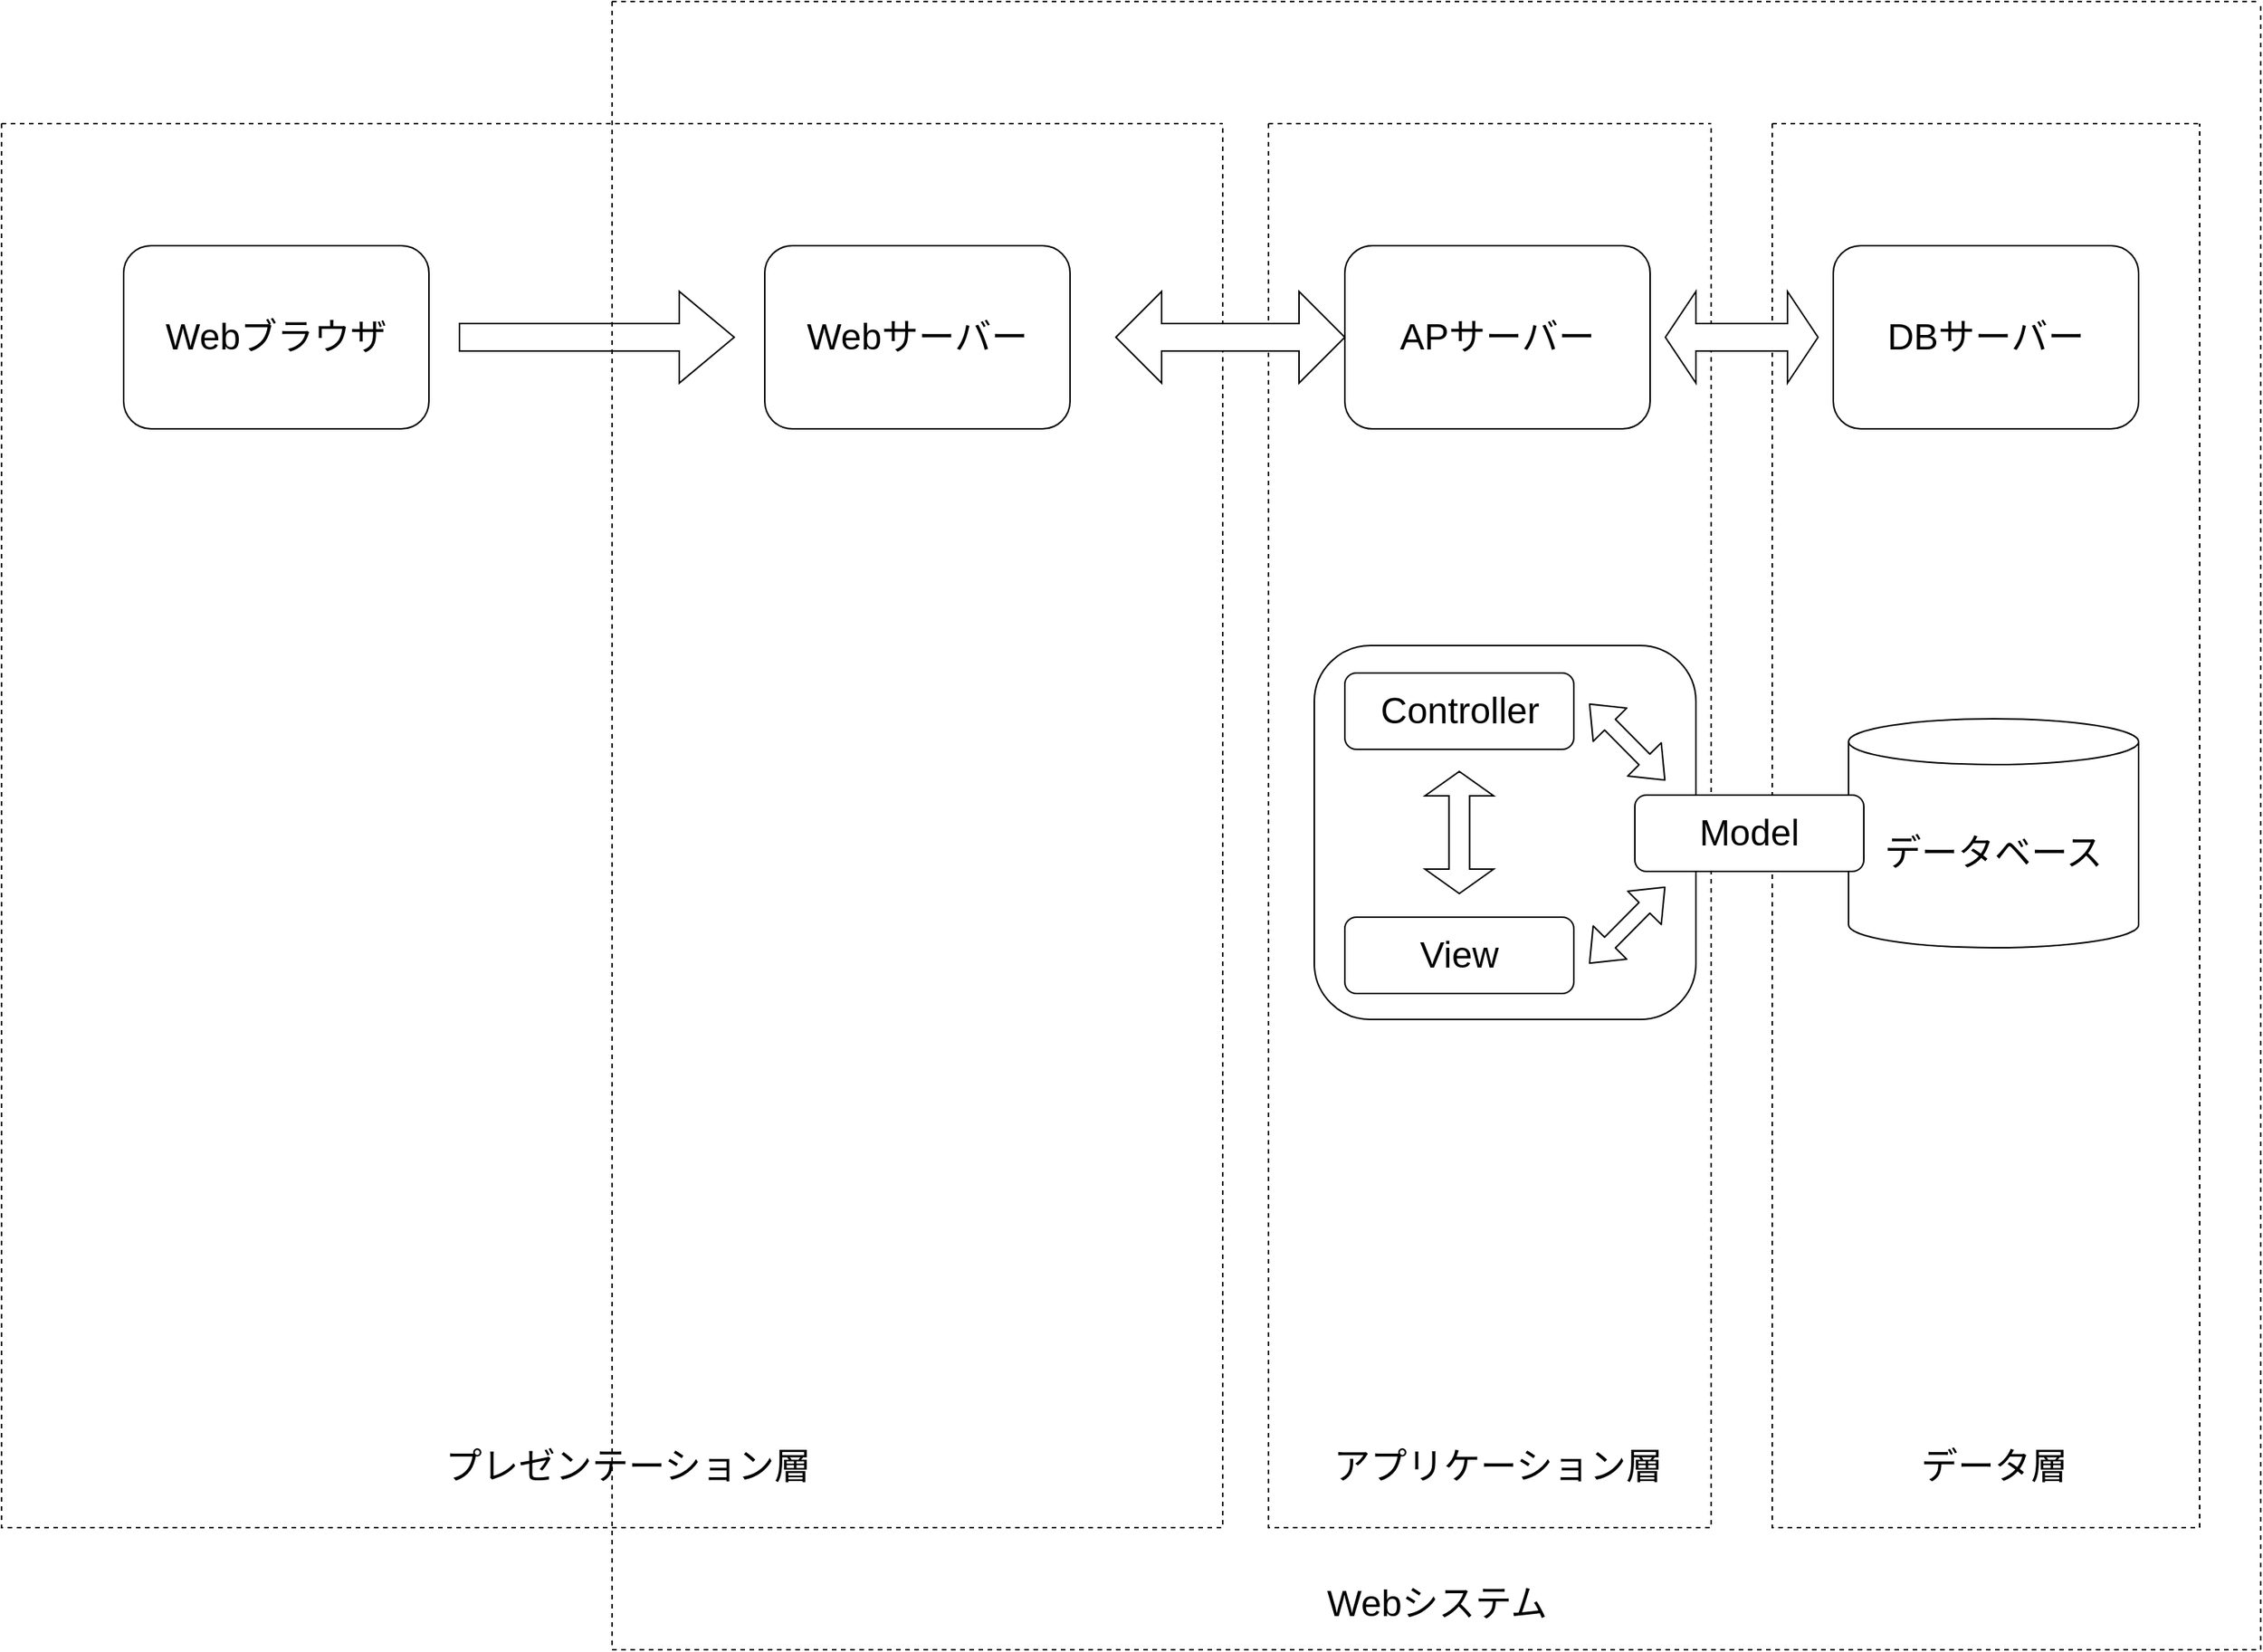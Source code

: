 <mxfile>
    <diagram id="tR20tlEwW13Y1c6e1qtc" name="ページ1">
        <mxGraphModel dx="1883" dy="1375" grid="1" gridSize="10" guides="1" tooltips="1" connect="1" arrows="1" fold="1" page="1" pageScale="1" pageWidth="1654" pageHeight="1169" math="0" shadow="0">
            <root>
                <mxCell id="0"/>
                <mxCell id="1" parent="0"/>
                <mxCell id="2" value="" style="swimlane;startSize=0;dashed=1;" vertex="1" parent="1">
                    <mxGeometry x="120" y="120" width="800" height="920" as="geometry"/>
                </mxCell>
                <mxCell id="8" value="Webブラウザ" style="rounded=1;whiteSpace=wrap;html=1;fontSize=24;" vertex="1" parent="2">
                    <mxGeometry x="80" y="80" width="200" height="120" as="geometry"/>
                </mxCell>
                <mxCell id="35" value="" style="shape=singleArrow;whiteSpace=wrap;html=1;fontSize=24;" vertex="1" parent="2">
                    <mxGeometry x="300" y="110" width="180" height="60" as="geometry"/>
                </mxCell>
                <mxCell id="3" value="" style="swimlane;startSize=0;dashed=1;" vertex="1" parent="1">
                    <mxGeometry x="1280" y="120" width="280" height="920" as="geometry"/>
                </mxCell>
                <mxCell id="4" value="" style="swimlane;startSize=0;dashed=1;" vertex="1" parent="1">
                    <mxGeometry x="950" y="120" width="290" height="920" as="geometry"/>
                </mxCell>
                <mxCell id="5" value="" style="swimlane;startSize=0;dashed=1;" vertex="1" parent="1">
                    <mxGeometry x="520" y="40" width="1080" height="1080" as="geometry"/>
                </mxCell>
                <mxCell id="10" value="Webサーバー" style="rounded=1;whiteSpace=wrap;html=1;fontSize=24;" vertex="1" parent="5">
                    <mxGeometry x="100" y="160" width="200" height="120" as="geometry"/>
                </mxCell>
                <mxCell id="9" value="APサーバー" style="rounded=1;whiteSpace=wrap;html=1;fontSize=24;" vertex="1" parent="5">
                    <mxGeometry x="480" y="160" width="200" height="120" as="geometry"/>
                </mxCell>
                <mxCell id="15" value="DBサーバー" style="rounded=1;whiteSpace=wrap;html=1;fontSize=24;" vertex="1" parent="5">
                    <mxGeometry x="800" y="160" width="200" height="120" as="geometry"/>
                </mxCell>
                <mxCell id="17" value="" style="rounded=1;whiteSpace=wrap;html=1;fontSize=24;" vertex="1" parent="5">
                    <mxGeometry x="460" y="422" width="250" height="245" as="geometry"/>
                </mxCell>
                <mxCell id="18" value="" style="rounded=1;whiteSpace=wrap;html=1;fontSize=24;" vertex="1" parent="5">
                    <mxGeometry x="480" y="440" width="150" height="50" as="geometry"/>
                </mxCell>
                <mxCell id="19" value="View" style="rounded=1;whiteSpace=wrap;html=1;fontSize=24;" vertex="1" parent="5">
                    <mxGeometry x="480" y="600" width="150" height="50" as="geometry"/>
                </mxCell>
                <mxCell id="21" value="データベース" style="shape=cylinder3;whiteSpace=wrap;html=1;boundedLbl=1;backgroundOutline=1;size=15;fontSize=24;" vertex="1" parent="5">
                    <mxGeometry x="810" y="470" width="190" height="150" as="geometry"/>
                </mxCell>
                <mxCell id="20" value="Model" style="rounded=1;whiteSpace=wrap;html=1;fontSize=24;" vertex="1" parent="5">
                    <mxGeometry x="670" y="520" width="150" height="50" as="geometry"/>
                </mxCell>
                <mxCell id="22" value="Controller" style="text;html=1;align=center;verticalAlign=middle;resizable=0;points=[];autosize=1;strokeColor=none;fillColor=none;fontSize=24;" vertex="1" parent="5">
                    <mxGeometry x="490" y="445" width="130" height="40" as="geometry"/>
                </mxCell>
                <mxCell id="29" value="" style="shape=doubleArrow;direction=south;whiteSpace=wrap;html=1;fontSize=24;" vertex="1" parent="5">
                    <mxGeometry x="532.5" y="504.5" width="45" height="80" as="geometry"/>
                </mxCell>
                <mxCell id="30" value="" style="shape=flexArrow;endArrow=classic;startArrow=classic;html=1;fontSize=24;" edge="1" parent="5">
                    <mxGeometry width="100" height="100" relative="1" as="geometry">
                        <mxPoint x="640" y="460" as="sourcePoint"/>
                        <mxPoint x="690" y="510.5" as="targetPoint"/>
                    </mxGeometry>
                </mxCell>
                <mxCell id="31" value="" style="shape=flexArrow;endArrow=classic;startArrow=classic;html=1;fontSize=24;" edge="1" parent="5">
                    <mxGeometry width="100" height="100" relative="1" as="geometry">
                        <mxPoint x="690" y="580" as="sourcePoint"/>
                        <mxPoint x="640" y="630.5" as="targetPoint"/>
                    </mxGeometry>
                </mxCell>
                <mxCell id="32" value="プレゼンテーション層" style="text;html=1;align=center;verticalAlign=middle;resizable=0;points=[];autosize=1;strokeColor=none;fillColor=none;fontSize=24;" vertex="1" parent="5">
                    <mxGeometry x="-120" y="940" width="260" height="40" as="geometry"/>
                </mxCell>
                <mxCell id="33" value="アプリケーション層" style="text;html=1;align=center;verticalAlign=middle;resizable=0;points=[];autosize=1;strokeColor=none;fillColor=none;fontSize=24;" vertex="1" parent="5">
                    <mxGeometry x="460" y="940" width="240" height="40" as="geometry"/>
                </mxCell>
                <mxCell id="34" value="データ層" style="text;html=1;align=center;verticalAlign=middle;resizable=0;points=[];autosize=1;strokeColor=none;fillColor=none;fontSize=24;" vertex="1" parent="5">
                    <mxGeometry x="845" y="940" width="120" height="40" as="geometry"/>
                </mxCell>
                <mxCell id="36" value="" style="shape=doubleArrow;whiteSpace=wrap;html=1;fontSize=24;" vertex="1" parent="5">
                    <mxGeometry x="330" y="190" width="150" height="60" as="geometry"/>
                </mxCell>
                <mxCell id="37" value="" style="shape=doubleArrow;whiteSpace=wrap;html=1;fontSize=24;" vertex="1" parent="5">
                    <mxGeometry x="690" y="190" width="100" height="60" as="geometry"/>
                </mxCell>
                <mxCell id="38" value="Webシステム" style="text;html=1;align=center;verticalAlign=middle;resizable=0;points=[];autosize=1;strokeColor=none;fillColor=none;fontSize=24;" vertex="1" parent="5">
                    <mxGeometry x="455" y="1030" width="170" height="40" as="geometry"/>
                </mxCell>
            </root>
        </mxGraphModel>
    </diagram>
</mxfile>